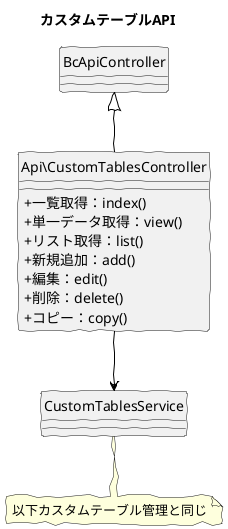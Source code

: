 @startuml
skinparam handwritten true
skinparam backgroundColor white
hide circle
skinparam classAttributeIconSize 0

title カスタムテーブルAPI

class Api\CustomTablesController {
  + 一覧取得：index()
  + 単一データ取得：view()
  + リスト取得：list()
  + 新規追加：add()
  + 編集：edit()
  + 削除：delete()
  + コピー：copy()
}

Api\CustomTablesController -down[#Black]-> CustomTablesService
Api\CustomTablesController -up[#Black]-|> BcApiController

note "以下カスタムテーブル管理と同じ" as note
CustomTablesService .. note

@enduml
